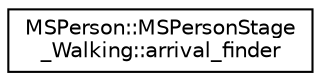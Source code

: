 digraph "Graphical Class Hierarchy"
{
  edge [fontname="Helvetica",fontsize="10",labelfontname="Helvetica",labelfontsize="10"];
  node [fontname="Helvetica",fontsize="10",shape=record];
  rankdir="LR";
  Node0 [label="MSPerson::MSPersonStage\l_Walking::arrival_finder",height=0.2,width=0.4,color="black", fillcolor="white", style="filled",URL="$db/d91/class_m_s_person_1_1_m_s_person_stage___walking_1_1arrival__finder.html"];
}
